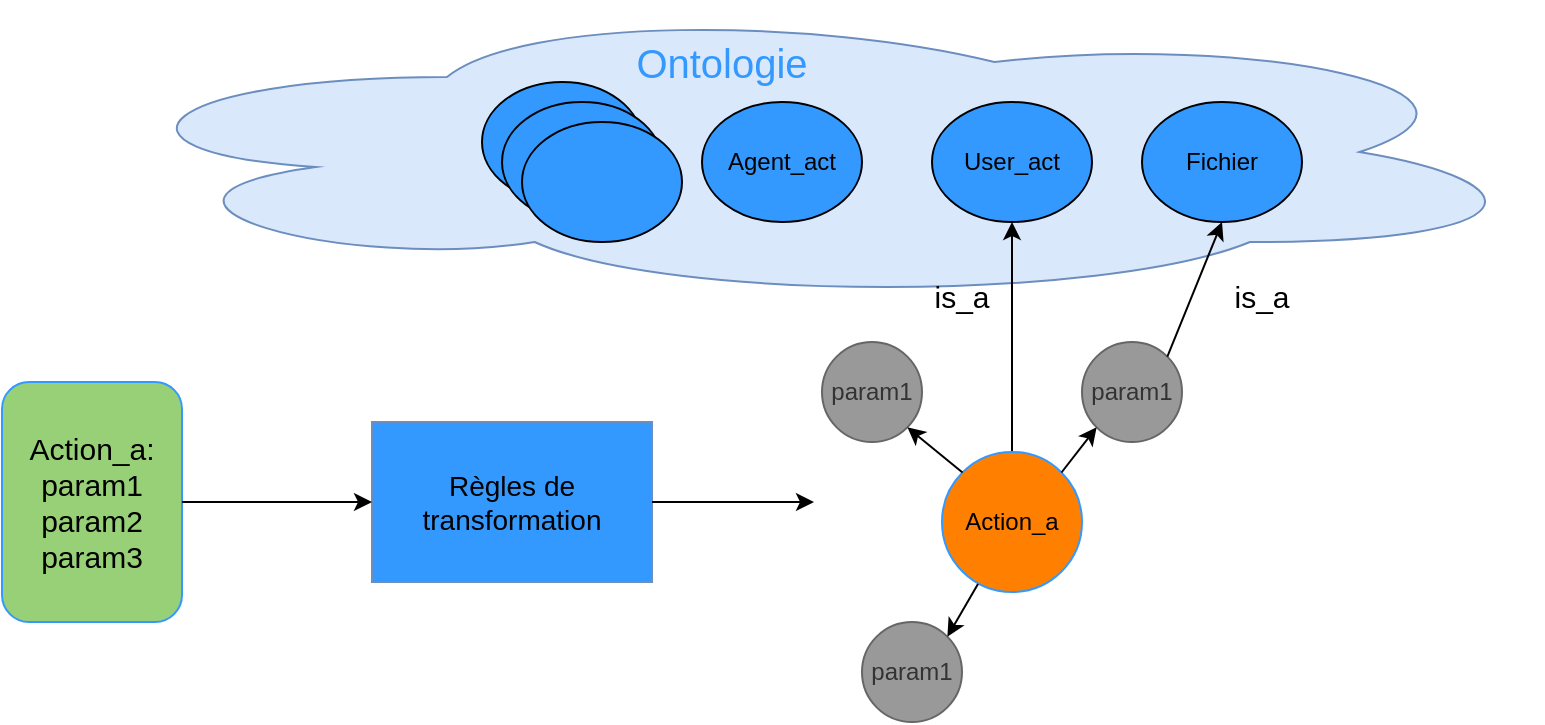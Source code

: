 <mxfile version="10.6.8" type="device"><diagram id="lExLXjc1cdtKiexNxYVn" name="Page-1"><mxGraphModel dx="1074" dy="1669" grid="1" gridSize="10" guides="1" tooltips="1" connect="1" arrows="1" fold="1" page="1" pageScale="1" pageWidth="850" pageHeight="1100" math="0" shadow="0"><root><mxCell id="0"/><mxCell id="1" parent="0"/><mxCell id="gBONUCXfuuOxTCACP9RK-22" value="" style="ellipse;shape=cloud;whiteSpace=wrap;html=1;strokeColor=#6c8ebf;fillColor=#dae8fc;" vertex="1" parent="1"><mxGeometry x="210" y="-70" width="730" height="150" as="geometry"/></mxCell><mxCell id="lvxdYItzJVjIvdjhRI7E-1" value="&lt;div style=&quot;font-size: 14px&quot;&gt;&lt;font style=&quot;font-size: 14px&quot;&gt;Règles de&lt;/font&gt;&lt;/div&gt;&lt;div style=&quot;font-size: 14px&quot;&gt;&lt;font style=&quot;font-size: 14px&quot;&gt; transformation&lt;/font&gt;&lt;/div&gt;" style="rounded=0;whiteSpace=wrap;html=1;fillColor=#3399FF;strokeColor=#6c8ebf;" parent="1" vertex="1"><mxGeometry x="355" y="140" width="140" height="80" as="geometry"/></mxCell><mxCell id="lvxdYItzJVjIvdjhRI7E-2" value="&lt;div&gt;&lt;font style=&quot;font-size: 15px&quot;&gt;Action_a:&lt;/font&gt;&lt;/div&gt;&lt;div&gt;&lt;font style=&quot;font-size: 15px&quot;&gt;param1&lt;/font&gt;&lt;/div&gt;&lt;div&gt;&lt;font style=&quot;font-size: 15px&quot;&gt;param2&lt;/font&gt;&lt;/div&gt;&lt;div&gt;&lt;font style=&quot;font-size: 15px&quot;&gt;param3&lt;/font&gt;&lt;/div&gt;" style="rounded=1;whiteSpace=wrap;html=1;fillColor=#97D077;strokeColor=#3399FF;" parent="1" vertex="1"><mxGeometry x="170" y="120" width="90" height="120" as="geometry"/></mxCell><mxCell id="lvxdYItzJVjIvdjhRI7E-6" value="" style="endArrow=classic;html=1;entryX=0;entryY=0.5;entryDx=0;entryDy=0;exitX=1;exitY=0.5;exitDx=0;exitDy=0;" parent="1" source="lvxdYItzJVjIvdjhRI7E-2" target="lvxdYItzJVjIvdjhRI7E-1" edge="1"><mxGeometry width="50" height="50" relative="1" as="geometry"><mxPoint x="160" y="330" as="sourcePoint"/><mxPoint x="210" y="280" as="targetPoint"/></mxGeometry></mxCell><mxCell id="lvxdYItzJVjIvdjhRI7E-8" value="" style="endArrow=classic;html=1;entryX=0;entryY=0.5;entryDx=0;entryDy=0;" parent="1" source="lvxdYItzJVjIvdjhRI7E-1" edge="1"><mxGeometry width="50" height="50" relative="1" as="geometry"><mxPoint x="460" y="380" as="sourcePoint"/><mxPoint x="576" y="180" as="targetPoint"/></mxGeometry></mxCell><mxCell id="lvxdYItzJVjIvdjhRI7E-9" value="param1" style="ellipse;whiteSpace=wrap;html=1;aspect=fixed;strokeColor=#666666;fillColor=#999999;fontColor=#333333;" parent="1" vertex="1"><mxGeometry x="580" y="100" width="50" height="50" as="geometry"/></mxCell><mxCell id="gBONUCXfuuOxTCACP9RK-15" style="edgeStyle=orthogonalEdgeStyle;rounded=0;orthogonalLoop=1;jettySize=auto;html=1;exitX=0.5;exitY=0;exitDx=0;exitDy=0;entryX=0.5;entryY=1;entryDx=0;entryDy=0;" edge="1" parent="1" source="lvxdYItzJVjIvdjhRI7E-11" target="gBONUCXfuuOxTCACP9RK-7"><mxGeometry relative="1" as="geometry"/></mxCell><mxCell id="lvxdYItzJVjIvdjhRI7E-11" value="Action_a" style="ellipse;whiteSpace=wrap;html=1;aspect=fixed;strokeColor=#3399FF;fillColor=#FF8000;" parent="1" vertex="1"><mxGeometry x="640" y="155" width="70" height="70" as="geometry"/></mxCell><mxCell id="gBONUCXfuuOxTCACP9RK-1" value="param1" style="ellipse;whiteSpace=wrap;html=1;aspect=fixed;strokeColor=#666666;fillColor=#999999;fontColor=#333333;" vertex="1" parent="1"><mxGeometry x="710" y="100" width="50" height="50" as="geometry"/></mxCell><mxCell id="gBONUCXfuuOxTCACP9RK-2" value="param1" style="ellipse;whiteSpace=wrap;html=1;aspect=fixed;strokeColor=#666666;fillColor=#999999;fontColor=#333333;" vertex="1" parent="1"><mxGeometry x="600" y="240" width="50" height="50" as="geometry"/></mxCell><mxCell id="gBONUCXfuuOxTCACP9RK-4" value="" style="endArrow=classic;html=1;exitX=0.257;exitY=0.943;exitDx=0;exitDy=0;exitPerimeter=0;entryX=1;entryY=0;entryDx=0;entryDy=0;" edge="1" parent="1" source="lvxdYItzJVjIvdjhRI7E-11" target="gBONUCXfuuOxTCACP9RK-2"><mxGeometry width="50" height="50" relative="1" as="geometry"><mxPoint x="660" y="360" as="sourcePoint"/><mxPoint x="710" y="310" as="targetPoint"/></mxGeometry></mxCell><mxCell id="gBONUCXfuuOxTCACP9RK-5" value="" style="endArrow=classic;html=1;exitX=0;exitY=0;exitDx=0;exitDy=0;entryX=1;entryY=1;entryDx=0;entryDy=0;" edge="1" parent="1" source="lvxdYItzJVjIvdjhRI7E-11" target="lvxdYItzJVjIvdjhRI7E-9"><mxGeometry width="50" height="50" relative="1" as="geometry"><mxPoint x="668" y="231" as="sourcePoint"/><mxPoint x="653" y="257" as="targetPoint"/></mxGeometry></mxCell><mxCell id="gBONUCXfuuOxTCACP9RK-6" value="" style="endArrow=classic;html=1;exitX=1;exitY=0;exitDx=0;exitDy=0;entryX=0;entryY=1;entryDx=0;entryDy=0;" edge="1" parent="1" source="lvxdYItzJVjIvdjhRI7E-11" target="gBONUCXfuuOxTCACP9RK-1"><mxGeometry width="50" height="50" relative="1" as="geometry"><mxPoint x="660" y="175" as="sourcePoint"/><mxPoint x="633" y="153" as="targetPoint"/></mxGeometry></mxCell><mxCell id="gBONUCXfuuOxTCACP9RK-7" value="User_act" style="ellipse;whiteSpace=wrap;html=1;strokeColor=#000000;fillColor=#3399FF;" vertex="1" parent="1"><mxGeometry x="635" y="-20" width="80" height="60" as="geometry"/></mxCell><mxCell id="gBONUCXfuuOxTCACP9RK-9" value="Agent_act" style="ellipse;whiteSpace=wrap;html=1;strokeColor=#000000;fillColor=#3399FF;" vertex="1" parent="1"><mxGeometry x="520" y="-20" width="80" height="60" as="geometry"/></mxCell><mxCell id="gBONUCXfuuOxTCACP9RK-10" value="Fichier" style="ellipse;whiteSpace=wrap;html=1;strokeColor=#000000;fillColor=#3399FF;" vertex="1" parent="1"><mxGeometry x="740" y="-20" width="80" height="60" as="geometry"/></mxCell><mxCell id="gBONUCXfuuOxTCACP9RK-11" value="" style="ellipse;whiteSpace=wrap;html=1;strokeColor=#000000;fillColor=#3399FF;" vertex="1" parent="1"><mxGeometry x="410" y="-30" width="80" height="60" as="geometry"/></mxCell><mxCell id="gBONUCXfuuOxTCACP9RK-12" value="" style="ellipse;whiteSpace=wrap;html=1;strokeColor=#000000;fillColor=#3399FF;" vertex="1" parent="1"><mxGeometry x="420" y="-20" width="80" height="60" as="geometry"/></mxCell><mxCell id="gBONUCXfuuOxTCACP9RK-13" value="" style="ellipse;whiteSpace=wrap;html=1;strokeColor=#000000;fillColor=#3399FF;" vertex="1" parent="1"><mxGeometry x="430" y="-10" width="80" height="60" as="geometry"/></mxCell><mxCell id="gBONUCXfuuOxTCACP9RK-16" value="&lt;font style=&quot;font-size: 15px&quot;&gt;is_a&lt;/font&gt;" style="text;html=1;strokeColor=none;fillColor=none;align=center;verticalAlign=middle;whiteSpace=wrap;rounded=0;" vertex="1" parent="1"><mxGeometry x="630" y="67" width="40" height="20" as="geometry"/></mxCell><mxCell id="gBONUCXfuuOxTCACP9RK-17" value="" style="endArrow=classic;html=1;entryX=0.5;entryY=1;entryDx=0;entryDy=0;exitX=1;exitY=0;exitDx=0;exitDy=0;" edge="1" parent="1" source="gBONUCXfuuOxTCACP9RK-1" target="gBONUCXfuuOxTCACP9RK-10"><mxGeometry width="50" height="50" relative="1" as="geometry"><mxPoint x="760" y="240" as="sourcePoint"/><mxPoint x="800" y="320" as="targetPoint"/></mxGeometry></mxCell><mxCell id="gBONUCXfuuOxTCACP9RK-21" value="&lt;font style=&quot;font-size: 15px&quot;&gt;is_a&lt;/font&gt;" style="text;html=1;strokeColor=none;fillColor=none;align=center;verticalAlign=middle;whiteSpace=wrap;rounded=0;" vertex="1" parent="1"><mxGeometry x="780" y="67" width="40" height="20" as="geometry"/></mxCell><mxCell id="gBONUCXfuuOxTCACP9RK-23" value="&lt;font style=&quot;font-size: 20px&quot; color=&quot;#3399FF&quot;&gt;Ontologie&lt;/font&gt;" style="text;html=1;strokeColor=none;fillColor=none;align=center;verticalAlign=middle;whiteSpace=wrap;rounded=0;" vertex="1" parent="1"><mxGeometry x="510" y="-50" width="40" height="20" as="geometry"/></mxCell></root></mxGraphModel></diagram></mxfile>